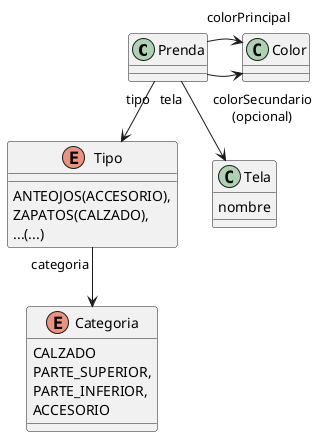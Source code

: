 @startuml iteracion-1

class Prenda {
}

Prenda "tipo" --> Tipo
Prenda "tela" --> Tela
Prenda "colorSecundario\n(opcional)" -right-> Color
Prenda "colorPrincipal" -right-> Color

class Tela {
  nombre
}

class Color {
}

enum Tipo {
  ANTEOJOS(ACCESORIO),
  ZAPATOS(CALZADO),
  ...(...)
}

Tipo "categoria" --> Categoria

enum Categoria {
  CALZADO
  PARTE_SUPERIOR,
  PARTE_INFERIOR,
  ACCESORIO
}

@enduml
